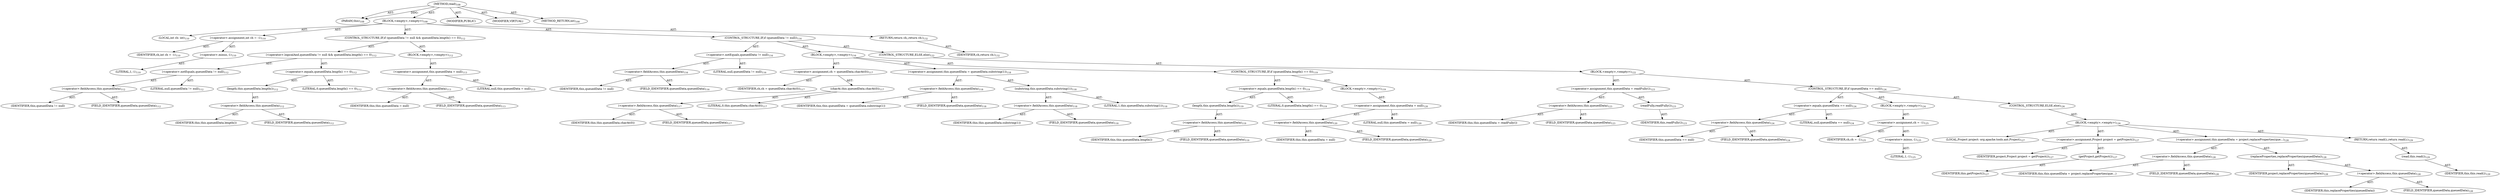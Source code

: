 digraph "read" {  
"111669149698" [label = <(METHOD,read)<SUB>108</SUB>> ]
"115964116992" [label = <(PARAM,this)<SUB>108</SUB>> ]
"25769803778" [label = <(BLOCK,&lt;empty&gt;,&lt;empty&gt;)<SUB>108</SUB>> ]
"94489280512" [label = <(LOCAL,int ch: int)<SUB>110</SUB>> ]
"30064771078" [label = <(&lt;operator&gt;.assignment,int ch = -1)<SUB>110</SUB>> ]
"68719476745" [label = <(IDENTIFIER,ch,int ch = -1)<SUB>110</SUB>> ]
"30064771079" [label = <(&lt;operator&gt;.minus,-1)<SUB>110</SUB>> ]
"90194313218" [label = <(LITERAL,1,-1)<SUB>110</SUB>> ]
"47244640256" [label = <(CONTROL_STRUCTURE,IF,if (queuedData != null &amp;&amp; queuedData.length() == 0))<SUB>112</SUB>> ]
"30064771080" [label = <(&lt;operator&gt;.logicalAnd,queuedData != null &amp;&amp; queuedData.length() == 0)<SUB>112</SUB>> ]
"30064771081" [label = <(&lt;operator&gt;.notEquals,queuedData != null)<SUB>112</SUB>> ]
"30064771082" [label = <(&lt;operator&gt;.fieldAccess,this.queuedData)<SUB>112</SUB>> ]
"68719476746" [label = <(IDENTIFIER,this,queuedData != null)> ]
"55834574850" [label = <(FIELD_IDENTIFIER,queuedData,queuedData)<SUB>112</SUB>> ]
"90194313219" [label = <(LITERAL,null,queuedData != null)<SUB>112</SUB>> ]
"30064771083" [label = <(&lt;operator&gt;.equals,queuedData.length() == 0)<SUB>112</SUB>> ]
"30064771084" [label = <(length,this.queuedData.length())<SUB>112</SUB>> ]
"30064771085" [label = <(&lt;operator&gt;.fieldAccess,this.queuedData)<SUB>112</SUB>> ]
"68719476747" [label = <(IDENTIFIER,this,this.queuedData.length())> ]
"55834574851" [label = <(FIELD_IDENTIFIER,queuedData,queuedData)<SUB>112</SUB>> ]
"90194313220" [label = <(LITERAL,0,queuedData.length() == 0)<SUB>112</SUB>> ]
"25769803779" [label = <(BLOCK,&lt;empty&gt;,&lt;empty&gt;)<SUB>112</SUB>> ]
"30064771086" [label = <(&lt;operator&gt;.assignment,this.queuedData = null)<SUB>113</SUB>> ]
"30064771087" [label = <(&lt;operator&gt;.fieldAccess,this.queuedData)<SUB>113</SUB>> ]
"68719476748" [label = <(IDENTIFIER,this,this.queuedData = null)> ]
"55834574852" [label = <(FIELD_IDENTIFIER,queuedData,queuedData)<SUB>113</SUB>> ]
"90194313221" [label = <(LITERAL,null,this.queuedData = null)<SUB>113</SUB>> ]
"47244640257" [label = <(CONTROL_STRUCTURE,IF,if (queuedData != null))<SUB>116</SUB>> ]
"30064771088" [label = <(&lt;operator&gt;.notEquals,queuedData != null)<SUB>116</SUB>> ]
"30064771089" [label = <(&lt;operator&gt;.fieldAccess,this.queuedData)<SUB>116</SUB>> ]
"68719476749" [label = <(IDENTIFIER,this,queuedData != null)> ]
"55834574853" [label = <(FIELD_IDENTIFIER,queuedData,queuedData)<SUB>116</SUB>> ]
"90194313222" [label = <(LITERAL,null,queuedData != null)<SUB>116</SUB>> ]
"25769803780" [label = <(BLOCK,&lt;empty&gt;,&lt;empty&gt;)<SUB>116</SUB>> ]
"30064771090" [label = <(&lt;operator&gt;.assignment,ch = queuedData.charAt(0))<SUB>117</SUB>> ]
"68719476750" [label = <(IDENTIFIER,ch,ch = queuedData.charAt(0))<SUB>117</SUB>> ]
"30064771091" [label = <(charAt,this.queuedData.charAt(0))<SUB>117</SUB>> ]
"30064771092" [label = <(&lt;operator&gt;.fieldAccess,this.queuedData)<SUB>117</SUB>> ]
"68719476751" [label = <(IDENTIFIER,this,this.queuedData.charAt(0))> ]
"55834574854" [label = <(FIELD_IDENTIFIER,queuedData,queuedData)<SUB>117</SUB>> ]
"90194313223" [label = <(LITERAL,0,this.queuedData.charAt(0))<SUB>117</SUB>> ]
"30064771093" [label = <(&lt;operator&gt;.assignment,this.queuedData = queuedData.substring(1))<SUB>118</SUB>> ]
"30064771094" [label = <(&lt;operator&gt;.fieldAccess,this.queuedData)<SUB>118</SUB>> ]
"68719476752" [label = <(IDENTIFIER,this,this.queuedData = queuedData.substring(1))> ]
"55834574855" [label = <(FIELD_IDENTIFIER,queuedData,queuedData)<SUB>118</SUB>> ]
"30064771095" [label = <(substring,this.queuedData.substring(1))<SUB>118</SUB>> ]
"30064771096" [label = <(&lt;operator&gt;.fieldAccess,this.queuedData)<SUB>118</SUB>> ]
"68719476753" [label = <(IDENTIFIER,this,this.queuedData.substring(1))> ]
"55834574856" [label = <(FIELD_IDENTIFIER,queuedData,queuedData)<SUB>118</SUB>> ]
"90194313224" [label = <(LITERAL,1,this.queuedData.substring(1))<SUB>118</SUB>> ]
"47244640258" [label = <(CONTROL_STRUCTURE,IF,if (queuedData.length() == 0))<SUB>119</SUB>> ]
"30064771097" [label = <(&lt;operator&gt;.equals,queuedData.length() == 0)<SUB>119</SUB>> ]
"30064771098" [label = <(length,this.queuedData.length())<SUB>119</SUB>> ]
"30064771099" [label = <(&lt;operator&gt;.fieldAccess,this.queuedData)<SUB>119</SUB>> ]
"68719476754" [label = <(IDENTIFIER,this,this.queuedData.length())> ]
"55834574857" [label = <(FIELD_IDENTIFIER,queuedData,queuedData)<SUB>119</SUB>> ]
"90194313225" [label = <(LITERAL,0,queuedData.length() == 0)<SUB>119</SUB>> ]
"25769803781" [label = <(BLOCK,&lt;empty&gt;,&lt;empty&gt;)<SUB>119</SUB>> ]
"30064771100" [label = <(&lt;operator&gt;.assignment,this.queuedData = null)<SUB>120</SUB>> ]
"30064771101" [label = <(&lt;operator&gt;.fieldAccess,this.queuedData)<SUB>120</SUB>> ]
"68719476755" [label = <(IDENTIFIER,this,this.queuedData = null)> ]
"55834574858" [label = <(FIELD_IDENTIFIER,queuedData,queuedData)<SUB>120</SUB>> ]
"90194313226" [label = <(LITERAL,null,this.queuedData = null)<SUB>120</SUB>> ]
"47244640259" [label = <(CONTROL_STRUCTURE,ELSE,else)<SUB>122</SUB>> ]
"25769803782" [label = <(BLOCK,&lt;empty&gt;,&lt;empty&gt;)<SUB>122</SUB>> ]
"30064771102" [label = <(&lt;operator&gt;.assignment,this.queuedData = readFully())<SUB>123</SUB>> ]
"30064771103" [label = <(&lt;operator&gt;.fieldAccess,this.queuedData)<SUB>123</SUB>> ]
"68719476756" [label = <(IDENTIFIER,this,this.queuedData = readFully())> ]
"55834574859" [label = <(FIELD_IDENTIFIER,queuedData,queuedData)<SUB>123</SUB>> ]
"30064771104" [label = <(readFully,readFully())<SUB>123</SUB>> ]
"68719476736" [label = <(IDENTIFIER,this,readFully())<SUB>123</SUB>> ]
"47244640260" [label = <(CONTROL_STRUCTURE,IF,if (queuedData == null))<SUB>124</SUB>> ]
"30064771105" [label = <(&lt;operator&gt;.equals,queuedData == null)<SUB>124</SUB>> ]
"30064771106" [label = <(&lt;operator&gt;.fieldAccess,this.queuedData)<SUB>124</SUB>> ]
"68719476757" [label = <(IDENTIFIER,this,queuedData == null)> ]
"55834574860" [label = <(FIELD_IDENTIFIER,queuedData,queuedData)<SUB>124</SUB>> ]
"90194313227" [label = <(LITERAL,null,queuedData == null)<SUB>124</SUB>> ]
"25769803783" [label = <(BLOCK,&lt;empty&gt;,&lt;empty&gt;)<SUB>124</SUB>> ]
"30064771107" [label = <(&lt;operator&gt;.assignment,ch = -1)<SUB>125</SUB>> ]
"68719476758" [label = <(IDENTIFIER,ch,ch = -1)<SUB>125</SUB>> ]
"30064771108" [label = <(&lt;operator&gt;.minus,-1)<SUB>125</SUB>> ]
"90194313228" [label = <(LITERAL,1,-1)<SUB>125</SUB>> ]
"47244640261" [label = <(CONTROL_STRUCTURE,ELSE,else)<SUB>126</SUB>> ]
"25769803784" [label = <(BLOCK,&lt;empty&gt;,&lt;empty&gt;)<SUB>126</SUB>> ]
"94489280513" [label = <(LOCAL,Project project: org.apache.tools.ant.Project)<SUB>127</SUB>> ]
"30064771109" [label = <(&lt;operator&gt;.assignment,Project project = getProject())<SUB>127</SUB>> ]
"68719476759" [label = <(IDENTIFIER,project,Project project = getProject())<SUB>127</SUB>> ]
"30064771110" [label = <(getProject,getProject())<SUB>127</SUB>> ]
"68719476737" [label = <(IDENTIFIER,this,getProject())<SUB>127</SUB>> ]
"30064771111" [label = <(&lt;operator&gt;.assignment,this.queuedData = project.replaceProperties(que...)<SUB>128</SUB>> ]
"30064771112" [label = <(&lt;operator&gt;.fieldAccess,this.queuedData)<SUB>128</SUB>> ]
"68719476760" [label = <(IDENTIFIER,this,this.queuedData = project.replaceProperties(que...)> ]
"55834574861" [label = <(FIELD_IDENTIFIER,queuedData,queuedData)<SUB>128</SUB>> ]
"30064771113" [label = <(replaceProperties,replaceProperties(queuedData))<SUB>128</SUB>> ]
"68719476761" [label = <(IDENTIFIER,project,replaceProperties(queuedData))<SUB>128</SUB>> ]
"30064771114" [label = <(&lt;operator&gt;.fieldAccess,this.queuedData)<SUB>128</SUB>> ]
"68719476762" [label = <(IDENTIFIER,this,replaceProperties(queuedData))> ]
"55834574862" [label = <(FIELD_IDENTIFIER,queuedData,queuedData)<SUB>128</SUB>> ]
"146028888064" [label = <(RETURN,return read();,return read();)<SUB>129</SUB>> ]
"30064771115" [label = <(read,this.read())<SUB>129</SUB>> ]
"68719476738" [label = <(IDENTIFIER,this,this.read())<SUB>129</SUB>> ]
"146028888065" [label = <(RETURN,return ch;,return ch;)<SUB>132</SUB>> ]
"68719476763" [label = <(IDENTIFIER,ch,return ch;)<SUB>132</SUB>> ]
"133143986181" [label = <(MODIFIER,PUBLIC)> ]
"133143986182" [label = <(MODIFIER,VIRTUAL)> ]
"128849018882" [label = <(METHOD_RETURN,int)<SUB>108</SUB>> ]
  "111669149698" -> "115964116992"  [ label = "AST: "] 
  "111669149698" -> "25769803778"  [ label = "AST: "] 
  "111669149698" -> "133143986181"  [ label = "AST: "] 
  "111669149698" -> "133143986182"  [ label = "AST: "] 
  "111669149698" -> "128849018882"  [ label = "AST: "] 
  "25769803778" -> "94489280512"  [ label = "AST: "] 
  "25769803778" -> "30064771078"  [ label = "AST: "] 
  "25769803778" -> "47244640256"  [ label = "AST: "] 
  "25769803778" -> "47244640257"  [ label = "AST: "] 
  "25769803778" -> "146028888065"  [ label = "AST: "] 
  "30064771078" -> "68719476745"  [ label = "AST: "] 
  "30064771078" -> "30064771079"  [ label = "AST: "] 
  "30064771079" -> "90194313218"  [ label = "AST: "] 
  "47244640256" -> "30064771080"  [ label = "AST: "] 
  "47244640256" -> "25769803779"  [ label = "AST: "] 
  "30064771080" -> "30064771081"  [ label = "AST: "] 
  "30064771080" -> "30064771083"  [ label = "AST: "] 
  "30064771081" -> "30064771082"  [ label = "AST: "] 
  "30064771081" -> "90194313219"  [ label = "AST: "] 
  "30064771082" -> "68719476746"  [ label = "AST: "] 
  "30064771082" -> "55834574850"  [ label = "AST: "] 
  "30064771083" -> "30064771084"  [ label = "AST: "] 
  "30064771083" -> "90194313220"  [ label = "AST: "] 
  "30064771084" -> "30064771085"  [ label = "AST: "] 
  "30064771085" -> "68719476747"  [ label = "AST: "] 
  "30064771085" -> "55834574851"  [ label = "AST: "] 
  "25769803779" -> "30064771086"  [ label = "AST: "] 
  "30064771086" -> "30064771087"  [ label = "AST: "] 
  "30064771086" -> "90194313221"  [ label = "AST: "] 
  "30064771087" -> "68719476748"  [ label = "AST: "] 
  "30064771087" -> "55834574852"  [ label = "AST: "] 
  "47244640257" -> "30064771088"  [ label = "AST: "] 
  "47244640257" -> "25769803780"  [ label = "AST: "] 
  "47244640257" -> "47244640259"  [ label = "AST: "] 
  "30064771088" -> "30064771089"  [ label = "AST: "] 
  "30064771088" -> "90194313222"  [ label = "AST: "] 
  "30064771089" -> "68719476749"  [ label = "AST: "] 
  "30064771089" -> "55834574853"  [ label = "AST: "] 
  "25769803780" -> "30064771090"  [ label = "AST: "] 
  "25769803780" -> "30064771093"  [ label = "AST: "] 
  "25769803780" -> "47244640258"  [ label = "AST: "] 
  "30064771090" -> "68719476750"  [ label = "AST: "] 
  "30064771090" -> "30064771091"  [ label = "AST: "] 
  "30064771091" -> "30064771092"  [ label = "AST: "] 
  "30064771091" -> "90194313223"  [ label = "AST: "] 
  "30064771092" -> "68719476751"  [ label = "AST: "] 
  "30064771092" -> "55834574854"  [ label = "AST: "] 
  "30064771093" -> "30064771094"  [ label = "AST: "] 
  "30064771093" -> "30064771095"  [ label = "AST: "] 
  "30064771094" -> "68719476752"  [ label = "AST: "] 
  "30064771094" -> "55834574855"  [ label = "AST: "] 
  "30064771095" -> "30064771096"  [ label = "AST: "] 
  "30064771095" -> "90194313224"  [ label = "AST: "] 
  "30064771096" -> "68719476753"  [ label = "AST: "] 
  "30064771096" -> "55834574856"  [ label = "AST: "] 
  "47244640258" -> "30064771097"  [ label = "AST: "] 
  "47244640258" -> "25769803781"  [ label = "AST: "] 
  "30064771097" -> "30064771098"  [ label = "AST: "] 
  "30064771097" -> "90194313225"  [ label = "AST: "] 
  "30064771098" -> "30064771099"  [ label = "AST: "] 
  "30064771099" -> "68719476754"  [ label = "AST: "] 
  "30064771099" -> "55834574857"  [ label = "AST: "] 
  "25769803781" -> "30064771100"  [ label = "AST: "] 
  "30064771100" -> "30064771101"  [ label = "AST: "] 
  "30064771100" -> "90194313226"  [ label = "AST: "] 
  "30064771101" -> "68719476755"  [ label = "AST: "] 
  "30064771101" -> "55834574858"  [ label = "AST: "] 
  "47244640259" -> "25769803782"  [ label = "AST: "] 
  "25769803782" -> "30064771102"  [ label = "AST: "] 
  "25769803782" -> "47244640260"  [ label = "AST: "] 
  "30064771102" -> "30064771103"  [ label = "AST: "] 
  "30064771102" -> "30064771104"  [ label = "AST: "] 
  "30064771103" -> "68719476756"  [ label = "AST: "] 
  "30064771103" -> "55834574859"  [ label = "AST: "] 
  "30064771104" -> "68719476736"  [ label = "AST: "] 
  "47244640260" -> "30064771105"  [ label = "AST: "] 
  "47244640260" -> "25769803783"  [ label = "AST: "] 
  "47244640260" -> "47244640261"  [ label = "AST: "] 
  "30064771105" -> "30064771106"  [ label = "AST: "] 
  "30064771105" -> "90194313227"  [ label = "AST: "] 
  "30064771106" -> "68719476757"  [ label = "AST: "] 
  "30064771106" -> "55834574860"  [ label = "AST: "] 
  "25769803783" -> "30064771107"  [ label = "AST: "] 
  "30064771107" -> "68719476758"  [ label = "AST: "] 
  "30064771107" -> "30064771108"  [ label = "AST: "] 
  "30064771108" -> "90194313228"  [ label = "AST: "] 
  "47244640261" -> "25769803784"  [ label = "AST: "] 
  "25769803784" -> "94489280513"  [ label = "AST: "] 
  "25769803784" -> "30064771109"  [ label = "AST: "] 
  "25769803784" -> "30064771111"  [ label = "AST: "] 
  "25769803784" -> "146028888064"  [ label = "AST: "] 
  "30064771109" -> "68719476759"  [ label = "AST: "] 
  "30064771109" -> "30064771110"  [ label = "AST: "] 
  "30064771110" -> "68719476737"  [ label = "AST: "] 
  "30064771111" -> "30064771112"  [ label = "AST: "] 
  "30064771111" -> "30064771113"  [ label = "AST: "] 
  "30064771112" -> "68719476760"  [ label = "AST: "] 
  "30064771112" -> "55834574861"  [ label = "AST: "] 
  "30064771113" -> "68719476761"  [ label = "AST: "] 
  "30064771113" -> "30064771114"  [ label = "AST: "] 
  "30064771114" -> "68719476762"  [ label = "AST: "] 
  "30064771114" -> "55834574862"  [ label = "AST: "] 
  "146028888064" -> "30064771115"  [ label = "AST: "] 
  "30064771115" -> "68719476738"  [ label = "AST: "] 
  "146028888065" -> "68719476763"  [ label = "AST: "] 
  "111669149698" -> "115964116992"  [ label = "DDG: "] 
}
